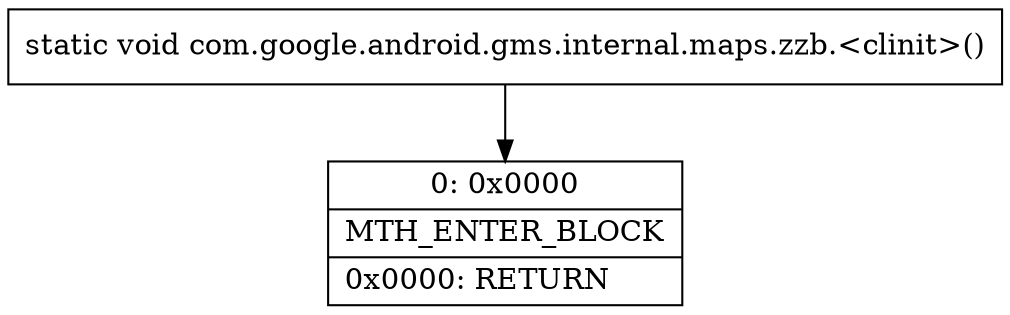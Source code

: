 digraph "CFG forcom.google.android.gms.internal.maps.zzb.\<clinit\>()V" {
Node_0 [shape=record,label="{0\:\ 0x0000|MTH_ENTER_BLOCK\l|0x0000: RETURN   \l}"];
MethodNode[shape=record,label="{static void com.google.android.gms.internal.maps.zzb.\<clinit\>() }"];
MethodNode -> Node_0;
}

